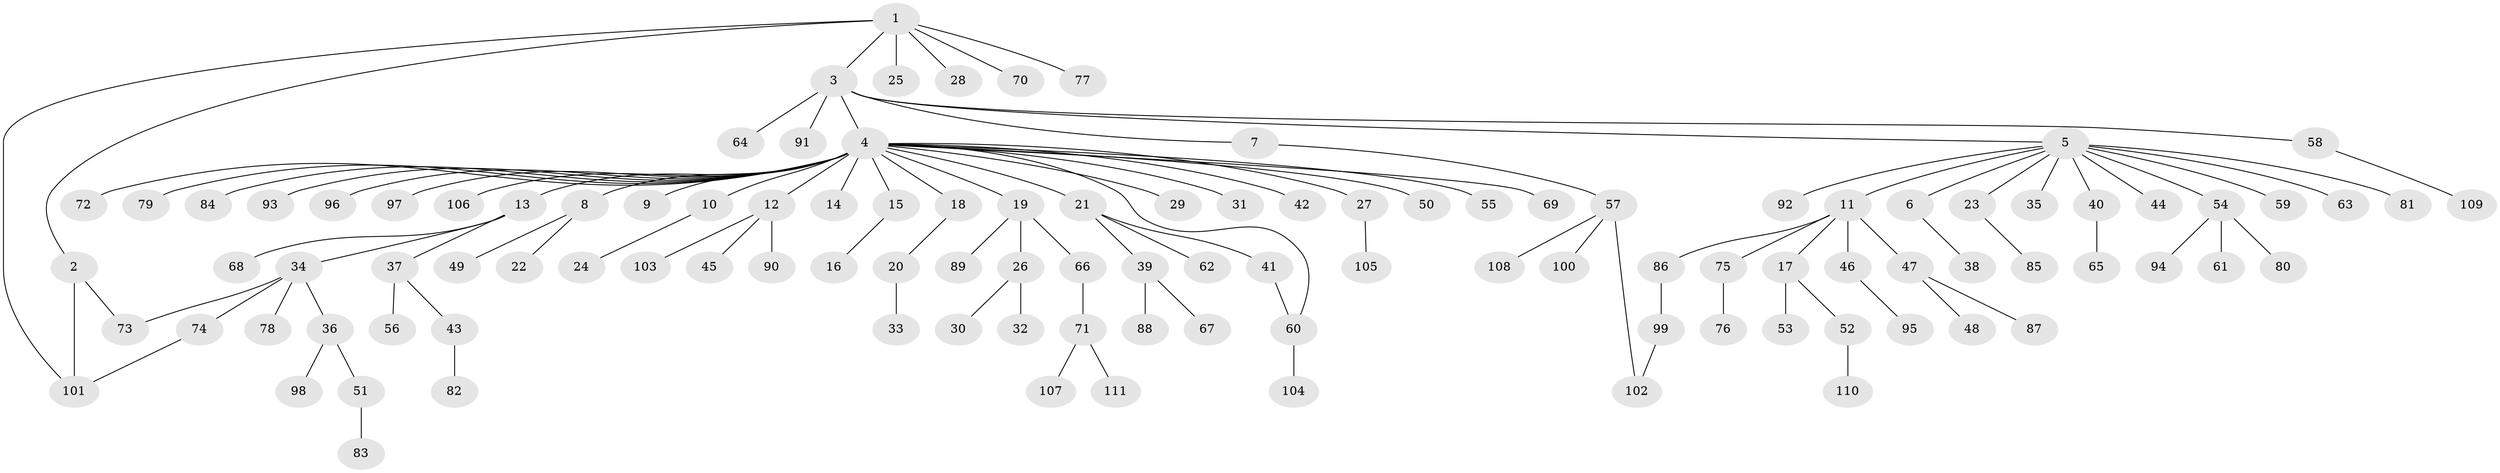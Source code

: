 // coarse degree distribution, {3: 0.11428571428571428, 5: 0.05714285714285714, 10: 0.02857142857142857, 6: 0.02857142857142857, 1: 0.5142857142857142, 2: 0.22857142857142856, 4: 0.02857142857142857}
// Generated by graph-tools (version 1.1) at 2025/50/03/04/25 22:50:09]
// undirected, 111 vertices, 115 edges
graph export_dot {
  node [color=gray90,style=filled];
  1;
  2;
  3;
  4;
  5;
  6;
  7;
  8;
  9;
  10;
  11;
  12;
  13;
  14;
  15;
  16;
  17;
  18;
  19;
  20;
  21;
  22;
  23;
  24;
  25;
  26;
  27;
  28;
  29;
  30;
  31;
  32;
  33;
  34;
  35;
  36;
  37;
  38;
  39;
  40;
  41;
  42;
  43;
  44;
  45;
  46;
  47;
  48;
  49;
  50;
  51;
  52;
  53;
  54;
  55;
  56;
  57;
  58;
  59;
  60;
  61;
  62;
  63;
  64;
  65;
  66;
  67;
  68;
  69;
  70;
  71;
  72;
  73;
  74;
  75;
  76;
  77;
  78;
  79;
  80;
  81;
  82;
  83;
  84;
  85;
  86;
  87;
  88;
  89;
  90;
  91;
  92;
  93;
  94;
  95;
  96;
  97;
  98;
  99;
  100;
  101;
  102;
  103;
  104;
  105;
  106;
  107;
  108;
  109;
  110;
  111;
  1 -- 2;
  1 -- 3;
  1 -- 25;
  1 -- 28;
  1 -- 70;
  1 -- 77;
  1 -- 101;
  2 -- 73;
  2 -- 101;
  3 -- 4;
  3 -- 5;
  3 -- 7;
  3 -- 58;
  3 -- 64;
  3 -- 91;
  4 -- 8;
  4 -- 9;
  4 -- 10;
  4 -- 12;
  4 -- 13;
  4 -- 14;
  4 -- 15;
  4 -- 18;
  4 -- 19;
  4 -- 21;
  4 -- 27;
  4 -- 29;
  4 -- 31;
  4 -- 42;
  4 -- 50;
  4 -- 55;
  4 -- 60;
  4 -- 69;
  4 -- 72;
  4 -- 79;
  4 -- 84;
  4 -- 93;
  4 -- 96;
  4 -- 97;
  4 -- 106;
  5 -- 6;
  5 -- 11;
  5 -- 23;
  5 -- 35;
  5 -- 40;
  5 -- 44;
  5 -- 54;
  5 -- 59;
  5 -- 63;
  5 -- 81;
  5 -- 92;
  6 -- 38;
  7 -- 57;
  8 -- 22;
  8 -- 49;
  10 -- 24;
  11 -- 17;
  11 -- 46;
  11 -- 47;
  11 -- 75;
  11 -- 86;
  12 -- 45;
  12 -- 90;
  12 -- 103;
  13 -- 34;
  13 -- 37;
  13 -- 68;
  15 -- 16;
  17 -- 52;
  17 -- 53;
  18 -- 20;
  19 -- 26;
  19 -- 66;
  19 -- 89;
  20 -- 33;
  21 -- 39;
  21 -- 41;
  21 -- 62;
  23 -- 85;
  26 -- 30;
  26 -- 32;
  27 -- 105;
  34 -- 36;
  34 -- 73;
  34 -- 74;
  34 -- 78;
  36 -- 51;
  36 -- 98;
  37 -- 43;
  37 -- 56;
  39 -- 67;
  39 -- 88;
  40 -- 65;
  41 -- 60;
  43 -- 82;
  46 -- 95;
  47 -- 48;
  47 -- 87;
  51 -- 83;
  52 -- 110;
  54 -- 61;
  54 -- 80;
  54 -- 94;
  57 -- 100;
  57 -- 102;
  57 -- 108;
  58 -- 109;
  60 -- 104;
  66 -- 71;
  71 -- 107;
  71 -- 111;
  74 -- 101;
  75 -- 76;
  86 -- 99;
  99 -- 102;
}
